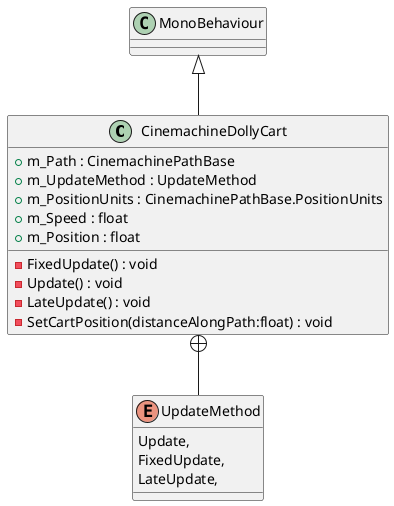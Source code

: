 @startuml
class CinemachineDollyCart {
    + m_Path : CinemachinePathBase
    + m_UpdateMethod : UpdateMethod
    + m_PositionUnits : CinemachinePathBase.PositionUnits
    + m_Speed : float
    + m_Position : float
    - FixedUpdate() : void
    - Update() : void
    - LateUpdate() : void
    - SetCartPosition(distanceAlongPath:float) : void
}
enum UpdateMethod {
    Update,
    FixedUpdate,
    LateUpdate,
}
MonoBehaviour <|-- CinemachineDollyCart
CinemachineDollyCart +-- UpdateMethod
@enduml
